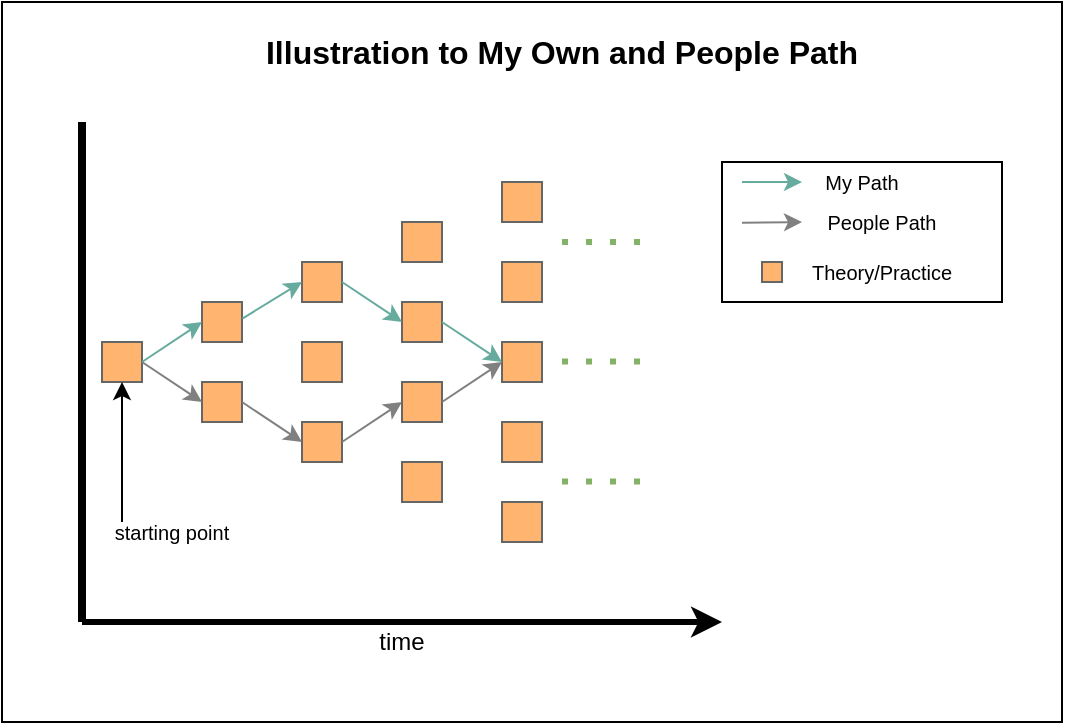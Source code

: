 <mxfile version="27.1.1">
  <diagram name="ownPath" id="YaNi0q3uSTH3SKvOgGsb">
    <mxGraphModel dx="730" dy="487" grid="1" gridSize="10" guides="1" tooltips="1" connect="1" arrows="1" fold="1" page="1" pageScale="1" pageWidth="1169" pageHeight="827" math="0" shadow="0">
      <root>
        <mxCell id="0" />
        <mxCell id="1" parent="0" />
        <mxCell id="DiGOYPERcLBxTuMjYQXi-54" value="" style="group" vertex="1" connectable="0" parent="1">
          <mxGeometry x="40" y="40" width="530" height="360" as="geometry" />
        </mxCell>
        <mxCell id="DiGOYPERcLBxTuMjYQXi-53" value="" style="rounded=0;whiteSpace=wrap;html=1;" vertex="1" parent="DiGOYPERcLBxTuMjYQXi-54">
          <mxGeometry width="530" height="360" as="geometry" />
        </mxCell>
        <mxCell id="DiGOYPERcLBxTuMjYQXi-5" value="" style="rounded=1;whiteSpace=wrap;html=1;fillColor=#FFB570;strokeColor=#666666;arcSize=0;fontColor=#333333;" vertex="1" parent="DiGOYPERcLBxTuMjYQXi-54">
          <mxGeometry x="150" y="210" width="20" height="20" as="geometry" />
        </mxCell>
        <mxCell id="DiGOYPERcLBxTuMjYQXi-7" value="" style="rounded=1;whiteSpace=wrap;html=1;fillColor=#FFB570;strokeColor=#666666;arcSize=0;fontColor=#333333;" vertex="1" parent="DiGOYPERcLBxTuMjYQXi-54">
          <mxGeometry x="150" y="170" width="20" height="20" as="geometry" />
        </mxCell>
        <mxCell id="DiGOYPERcLBxTuMjYQXi-8" value="" style="rounded=1;whiteSpace=wrap;html=1;fillColor=#FFB570;strokeColor=#666666;arcSize=0;fontColor=#333333;" vertex="1" parent="DiGOYPERcLBxTuMjYQXi-54">
          <mxGeometry x="250" y="250" width="20" height="20" as="geometry" />
        </mxCell>
        <mxCell id="DiGOYPERcLBxTuMjYQXi-9" value="" style="rounded=1;whiteSpace=wrap;html=1;fillColor=#FFB570;strokeColor=#666666;arcSize=0;fontColor=#333333;" vertex="1" parent="DiGOYPERcLBxTuMjYQXi-54">
          <mxGeometry x="250" y="210" width="20" height="20" as="geometry" />
        </mxCell>
        <mxCell id="DiGOYPERcLBxTuMjYQXi-10" value="" style="rounded=1;whiteSpace=wrap;html=1;fillColor=#FFB570;strokeColor=#666666;arcSize=0;fontColor=#333333;" vertex="1" parent="DiGOYPERcLBxTuMjYQXi-54">
          <mxGeometry x="250" y="170" width="20" height="20" as="geometry" />
        </mxCell>
        <mxCell id="DiGOYPERcLBxTuMjYQXi-11" value="" style="rounded=1;whiteSpace=wrap;html=1;fillColor=#FFB570;strokeColor=#666666;arcSize=0;fontColor=#333333;" vertex="1" parent="DiGOYPERcLBxTuMjYQXi-54">
          <mxGeometry x="200" y="150" width="20" height="20" as="geometry" />
        </mxCell>
        <mxCell id="DiGOYPERcLBxTuMjYQXi-12" value="" style="rounded=1;whiteSpace=wrap;html=1;fillColor=#FFB570;strokeColor=#666666;arcSize=0;fontColor=#333333;" vertex="1" parent="DiGOYPERcLBxTuMjYQXi-54">
          <mxGeometry x="200" y="110" width="20" height="20" as="geometry" />
        </mxCell>
        <mxCell id="DiGOYPERcLBxTuMjYQXi-13" value="" style="rounded=1;whiteSpace=wrap;html=1;fillColor=#FFB570;strokeColor=#666666;arcSize=0;fontColor=#333333;" vertex="1" parent="DiGOYPERcLBxTuMjYQXi-54">
          <mxGeometry x="250" y="130" width="20" height="20" as="geometry" />
        </mxCell>
        <mxCell id="DiGOYPERcLBxTuMjYQXi-14" value="" style="rounded=1;whiteSpace=wrap;html=1;fillColor=#FFB570;strokeColor=#666666;arcSize=0;fontColor=#333333;" vertex="1" parent="DiGOYPERcLBxTuMjYQXi-54">
          <mxGeometry x="200" y="230" width="20" height="20" as="geometry" />
        </mxCell>
        <mxCell id="DiGOYPERcLBxTuMjYQXi-15" value="" style="rounded=1;whiteSpace=wrap;html=1;fillColor=#FFB570;strokeColor=#666666;arcSize=0;fontColor=#333333;" vertex="1" parent="DiGOYPERcLBxTuMjYQXi-54">
          <mxGeometry x="200" y="190" width="20" height="20" as="geometry" />
        </mxCell>
        <mxCell id="DiGOYPERcLBxTuMjYQXi-16" value="" style="rounded=1;whiteSpace=wrap;html=1;fillColor=#FFB570;strokeColor=#666666;arcSize=0;fontColor=#333333;" vertex="1" parent="DiGOYPERcLBxTuMjYQXi-54">
          <mxGeometry x="250" y="90" width="20" height="20" as="geometry" />
        </mxCell>
        <mxCell id="DiGOYPERcLBxTuMjYQXi-17" value="" style="rounded=1;whiteSpace=wrap;html=1;fillColor=#FFB570;strokeColor=#666666;arcSize=0;fontColor=#333333;" vertex="1" parent="DiGOYPERcLBxTuMjYQXi-54">
          <mxGeometry x="150" y="130" width="20" height="20" as="geometry" />
        </mxCell>
        <mxCell id="DiGOYPERcLBxTuMjYQXi-18" value="" style="rounded=1;whiteSpace=wrap;html=1;fillColor=#FFB570;strokeColor=#666666;arcSize=0;fontColor=#333333;" vertex="1" parent="DiGOYPERcLBxTuMjYQXi-54">
          <mxGeometry x="100" y="190" width="20" height="20" as="geometry" />
        </mxCell>
        <mxCell id="DiGOYPERcLBxTuMjYQXi-19" value="" style="rounded=1;whiteSpace=wrap;html=1;fillColor=#FFB570;strokeColor=#666666;arcSize=0;fontColor=#333333;" vertex="1" parent="DiGOYPERcLBxTuMjYQXi-54">
          <mxGeometry x="100" y="150" width="20" height="20" as="geometry" />
        </mxCell>
        <mxCell id="DiGOYPERcLBxTuMjYQXi-20" value="" style="rounded=1;whiteSpace=wrap;html=1;fillColor=#FFB570;strokeColor=#666666;arcSize=0;fontColor=#333333;" vertex="1" parent="DiGOYPERcLBxTuMjYQXi-54">
          <mxGeometry x="50" y="170" width="20" height="20" as="geometry" />
        </mxCell>
        <mxCell id="DiGOYPERcLBxTuMjYQXi-24" value="" style="endArrow=none;dashed=1;html=1;dashPattern=1 3;strokeWidth=3;rounded=0;fillColor=#d5e8d4;strokeColor=#82b366;" edge="1" parent="DiGOYPERcLBxTuMjYQXi-54">
          <mxGeometry width="50" height="50" relative="1" as="geometry">
            <mxPoint x="280" y="120" as="sourcePoint" />
            <mxPoint x="320" y="120" as="targetPoint" />
          </mxGeometry>
        </mxCell>
        <mxCell id="DiGOYPERcLBxTuMjYQXi-25" value="" style="endArrow=none;dashed=1;html=1;dashPattern=1 3;strokeWidth=3;rounded=0;fillColor=#d5e8d4;strokeColor=#82b366;" edge="1" parent="DiGOYPERcLBxTuMjYQXi-54">
          <mxGeometry width="50" height="50" relative="1" as="geometry">
            <mxPoint x="280" y="179.76" as="sourcePoint" />
            <mxPoint x="320" y="179.76" as="targetPoint" />
          </mxGeometry>
        </mxCell>
        <mxCell id="DiGOYPERcLBxTuMjYQXi-26" value="" style="endArrow=none;dashed=1;html=1;dashPattern=1 3;strokeWidth=3;rounded=0;fillColor=#d5e8d4;strokeColor=#82b366;" edge="1" parent="DiGOYPERcLBxTuMjYQXi-54">
          <mxGeometry width="50" height="50" relative="1" as="geometry">
            <mxPoint x="280" y="239.76" as="sourcePoint" />
            <mxPoint x="320" y="239.76" as="targetPoint" />
          </mxGeometry>
        </mxCell>
        <mxCell id="DiGOYPERcLBxTuMjYQXi-27" value="time" style="text;html=1;align=center;verticalAlign=middle;whiteSpace=wrap;rounded=0;" vertex="1" parent="DiGOYPERcLBxTuMjYQXi-54">
          <mxGeometry x="170" y="310" width="60" height="20" as="geometry" />
        </mxCell>
        <mxCell id="DiGOYPERcLBxTuMjYQXi-30" value="" style="endArrow=classic;html=1;rounded=0;" edge="1" parent="DiGOYPERcLBxTuMjYQXi-54">
          <mxGeometry width="50" height="50" relative="1" as="geometry">
            <mxPoint x="60" y="260" as="sourcePoint" />
            <mxPoint x="60" y="190" as="targetPoint" />
          </mxGeometry>
        </mxCell>
        <mxCell id="DiGOYPERcLBxTuMjYQXi-21" value="" style="endArrow=classic;html=1;rounded=0;strokeWidth=3;" edge="1" parent="DiGOYPERcLBxTuMjYQXi-54">
          <mxGeometry width="50" height="50" relative="1" as="geometry">
            <mxPoint x="40" y="310" as="sourcePoint" />
            <mxPoint x="360" y="310" as="targetPoint" />
          </mxGeometry>
        </mxCell>
        <mxCell id="DiGOYPERcLBxTuMjYQXi-22" value="" style="endArrow=none;html=1;rounded=0;strokeWidth=4;" edge="1" parent="DiGOYPERcLBxTuMjYQXi-54">
          <mxGeometry width="50" height="50" relative="1" as="geometry">
            <mxPoint x="40" y="60" as="sourcePoint" />
            <mxPoint x="40" y="310" as="targetPoint" />
          </mxGeometry>
        </mxCell>
        <mxCell id="DiGOYPERcLBxTuMjYQXi-31" value="starting point" style="text;html=1;align=center;verticalAlign=middle;whiteSpace=wrap;rounded=0;fontSize=10;" vertex="1" parent="DiGOYPERcLBxTuMjYQXi-54">
          <mxGeometry x="50" y="260" width="70" height="10" as="geometry" />
        </mxCell>
        <mxCell id="DiGOYPERcLBxTuMjYQXi-34" value="" style="endArrow=classic;html=1;rounded=0;strokeColor=#67AB9F;strokeWidth=1;exitX=1;exitY=0.5;exitDx=0;exitDy=0;entryX=0;entryY=0.5;entryDx=0;entryDy=0;" edge="1" parent="DiGOYPERcLBxTuMjYQXi-54" source="DiGOYPERcLBxTuMjYQXi-20" target="DiGOYPERcLBxTuMjYQXi-19">
          <mxGeometry width="50" height="50" relative="1" as="geometry">
            <mxPoint x="120" y="220" as="sourcePoint" />
            <mxPoint x="170" y="170" as="targetPoint" />
          </mxGeometry>
        </mxCell>
        <mxCell id="DiGOYPERcLBxTuMjYQXi-35" value="" style="endArrow=classic;html=1;rounded=0;strokeColor=#67AB9F;strokeWidth=1;exitX=1.01;exitY=0.414;exitDx=0;exitDy=0;entryX=0;entryY=0.5;entryDx=0;entryDy=0;exitPerimeter=0;" edge="1" parent="DiGOYPERcLBxTuMjYQXi-54" source="DiGOYPERcLBxTuMjYQXi-19" target="DiGOYPERcLBxTuMjYQXi-17">
          <mxGeometry width="50" height="50" relative="1" as="geometry">
            <mxPoint x="130" y="180" as="sourcePoint" />
            <mxPoint x="160" y="160" as="targetPoint" />
          </mxGeometry>
        </mxCell>
        <mxCell id="DiGOYPERcLBxTuMjYQXi-36" value="" style="endArrow=classic;html=1;rounded=0;strokeColor=#67AB9F;strokeWidth=1;exitX=1;exitY=0.5;exitDx=0;exitDy=0;entryX=0;entryY=0.5;entryDx=0;entryDy=0;" edge="1" parent="DiGOYPERcLBxTuMjYQXi-54" source="DiGOYPERcLBxTuMjYQXi-17" target="DiGOYPERcLBxTuMjYQXi-11">
          <mxGeometry width="50" height="50" relative="1" as="geometry">
            <mxPoint x="140" y="170" as="sourcePoint" />
            <mxPoint x="170" y="150" as="targetPoint" />
          </mxGeometry>
        </mxCell>
        <mxCell id="DiGOYPERcLBxTuMjYQXi-37" value="" style="endArrow=classic;html=1;rounded=0;strokeColor=#67AB9F;strokeWidth=1;exitX=1;exitY=0.5;exitDx=0;exitDy=0;entryX=0;entryY=0.5;entryDx=0;entryDy=0;" edge="1" parent="DiGOYPERcLBxTuMjYQXi-54" source="DiGOYPERcLBxTuMjYQXi-11" target="DiGOYPERcLBxTuMjYQXi-10">
          <mxGeometry width="50" height="50" relative="1" as="geometry">
            <mxPoint x="250" y="160" as="sourcePoint" />
            <mxPoint x="280" y="140" as="targetPoint" />
          </mxGeometry>
        </mxCell>
        <mxCell id="DiGOYPERcLBxTuMjYQXi-38" value="" style="endArrow=classic;html=1;rounded=0;strokeColor=#808080;strokeWidth=1;exitX=1;exitY=0.5;exitDx=0;exitDy=0;entryX=0;entryY=0.5;entryDx=0;entryDy=0;" edge="1" parent="DiGOYPERcLBxTuMjYQXi-54" source="DiGOYPERcLBxTuMjYQXi-20" target="DiGOYPERcLBxTuMjYQXi-18">
          <mxGeometry width="50" height="50" relative="1" as="geometry">
            <mxPoint x="140" y="200" as="sourcePoint" />
            <mxPoint x="170" y="180" as="targetPoint" />
          </mxGeometry>
        </mxCell>
        <mxCell id="DiGOYPERcLBxTuMjYQXi-39" value="" style="endArrow=classic;html=1;rounded=0;strokeColor=#808080;strokeWidth=1;exitX=1;exitY=0.5;exitDx=0;exitDy=0;entryX=0;entryY=0.5;entryDx=0;entryDy=0;" edge="1" parent="DiGOYPERcLBxTuMjYQXi-54" source="DiGOYPERcLBxTuMjYQXi-18" target="DiGOYPERcLBxTuMjYQXi-5">
          <mxGeometry width="50" height="50" relative="1" as="geometry">
            <mxPoint x="150" y="200" as="sourcePoint" />
            <mxPoint x="180" y="220" as="targetPoint" />
          </mxGeometry>
        </mxCell>
        <mxCell id="DiGOYPERcLBxTuMjYQXi-40" value="" style="endArrow=classic;html=1;rounded=0;strokeColor=#808080;strokeWidth=1;exitX=1;exitY=0.5;exitDx=0;exitDy=0;entryX=0;entryY=0.5;entryDx=0;entryDy=0;" edge="1" parent="DiGOYPERcLBxTuMjYQXi-54" source="DiGOYPERcLBxTuMjYQXi-5" target="DiGOYPERcLBxTuMjYQXi-15">
          <mxGeometry width="50" height="50" relative="1" as="geometry">
            <mxPoint x="140" y="210" as="sourcePoint" />
            <mxPoint x="170" y="230" as="targetPoint" />
          </mxGeometry>
        </mxCell>
        <mxCell id="DiGOYPERcLBxTuMjYQXi-41" value="" style="endArrow=classic;html=1;rounded=0;strokeColor=#808080;strokeWidth=1;exitX=1;exitY=0.5;exitDx=0;exitDy=0;entryX=0;entryY=0.5;entryDx=0;entryDy=0;" edge="1" parent="DiGOYPERcLBxTuMjYQXi-54" source="DiGOYPERcLBxTuMjYQXi-15" target="DiGOYPERcLBxTuMjYQXi-10">
          <mxGeometry width="50" height="50" relative="1" as="geometry">
            <mxPoint x="200" y="230" as="sourcePoint" />
            <mxPoint x="230" y="210" as="targetPoint" />
          </mxGeometry>
        </mxCell>
        <mxCell id="DiGOYPERcLBxTuMjYQXi-51" value="" style="group" vertex="1" connectable="0" parent="DiGOYPERcLBxTuMjYQXi-54">
          <mxGeometry x="360" y="80" width="140" height="70" as="geometry" />
        </mxCell>
        <mxCell id="DiGOYPERcLBxTuMjYQXi-42" value="" style="rounded=0;whiteSpace=wrap;html=1;" vertex="1" parent="DiGOYPERcLBxTuMjYQXi-51">
          <mxGeometry width="140" height="70" as="geometry" />
        </mxCell>
        <mxCell id="DiGOYPERcLBxTuMjYQXi-44" value="" style="endArrow=classic;html=1;rounded=0;strokeColor=#67AB9F;strokeWidth=1;exitX=1;exitY=0.5;exitDx=0;exitDy=0;" edge="1" parent="DiGOYPERcLBxTuMjYQXi-51">
          <mxGeometry width="50" height="50" relative="1" as="geometry">
            <mxPoint x="10" y="10" as="sourcePoint" />
            <mxPoint x="40" y="10" as="targetPoint" />
          </mxGeometry>
        </mxCell>
        <mxCell id="DiGOYPERcLBxTuMjYQXi-45" value="" style="endArrow=classic;html=1;rounded=0;strokeColor=#808080;strokeWidth=1;exitX=1;exitY=0.5;exitDx=0;exitDy=0;" edge="1" parent="DiGOYPERcLBxTuMjYQXi-51">
          <mxGeometry width="50" height="50" relative="1" as="geometry">
            <mxPoint x="10" y="30.4" as="sourcePoint" />
            <mxPoint x="40" y="30" as="targetPoint" />
          </mxGeometry>
        </mxCell>
        <mxCell id="DiGOYPERcLBxTuMjYQXi-46" value="My Path" style="text;html=1;align=center;verticalAlign=middle;whiteSpace=wrap;rounded=0;fontSize=10;" vertex="1" parent="DiGOYPERcLBxTuMjYQXi-51">
          <mxGeometry x="40" width="60" height="20" as="geometry" />
        </mxCell>
        <mxCell id="DiGOYPERcLBxTuMjYQXi-47" value="People Path" style="text;html=1;align=center;verticalAlign=middle;whiteSpace=wrap;rounded=0;fontSize=10;" vertex="1" parent="DiGOYPERcLBxTuMjYQXi-51">
          <mxGeometry x="40" y="20" width="80" height="20" as="geometry" />
        </mxCell>
        <mxCell id="DiGOYPERcLBxTuMjYQXi-48" value="" style="rounded=1;whiteSpace=wrap;html=1;fillColor=#FFB570;strokeColor=#666666;arcSize=0;fontColor=#333333;" vertex="1" parent="DiGOYPERcLBxTuMjYQXi-51">
          <mxGeometry x="20" y="50" width="10" height="10" as="geometry" />
        </mxCell>
        <mxCell id="DiGOYPERcLBxTuMjYQXi-49" value="Theory/Practice" style="text;html=1;align=center;verticalAlign=middle;whiteSpace=wrap;rounded=0;fontSize=10;" vertex="1" parent="DiGOYPERcLBxTuMjYQXi-51">
          <mxGeometry x="40" y="45" width="80" height="20" as="geometry" />
        </mxCell>
        <mxCell id="DiGOYPERcLBxTuMjYQXi-52" value="&lt;b&gt;&lt;font style=&quot;font-size: 16px;&quot;&gt;Illustration to My Own and People Path&lt;/font&gt;&lt;/b&gt;" style="text;html=1;align=center;verticalAlign=middle;whiteSpace=wrap;rounded=0;" vertex="1" parent="DiGOYPERcLBxTuMjYQXi-54">
          <mxGeometry x="120" y="10" width="320" height="30" as="geometry" />
        </mxCell>
      </root>
    </mxGraphModel>
  </diagram>
</mxfile>
